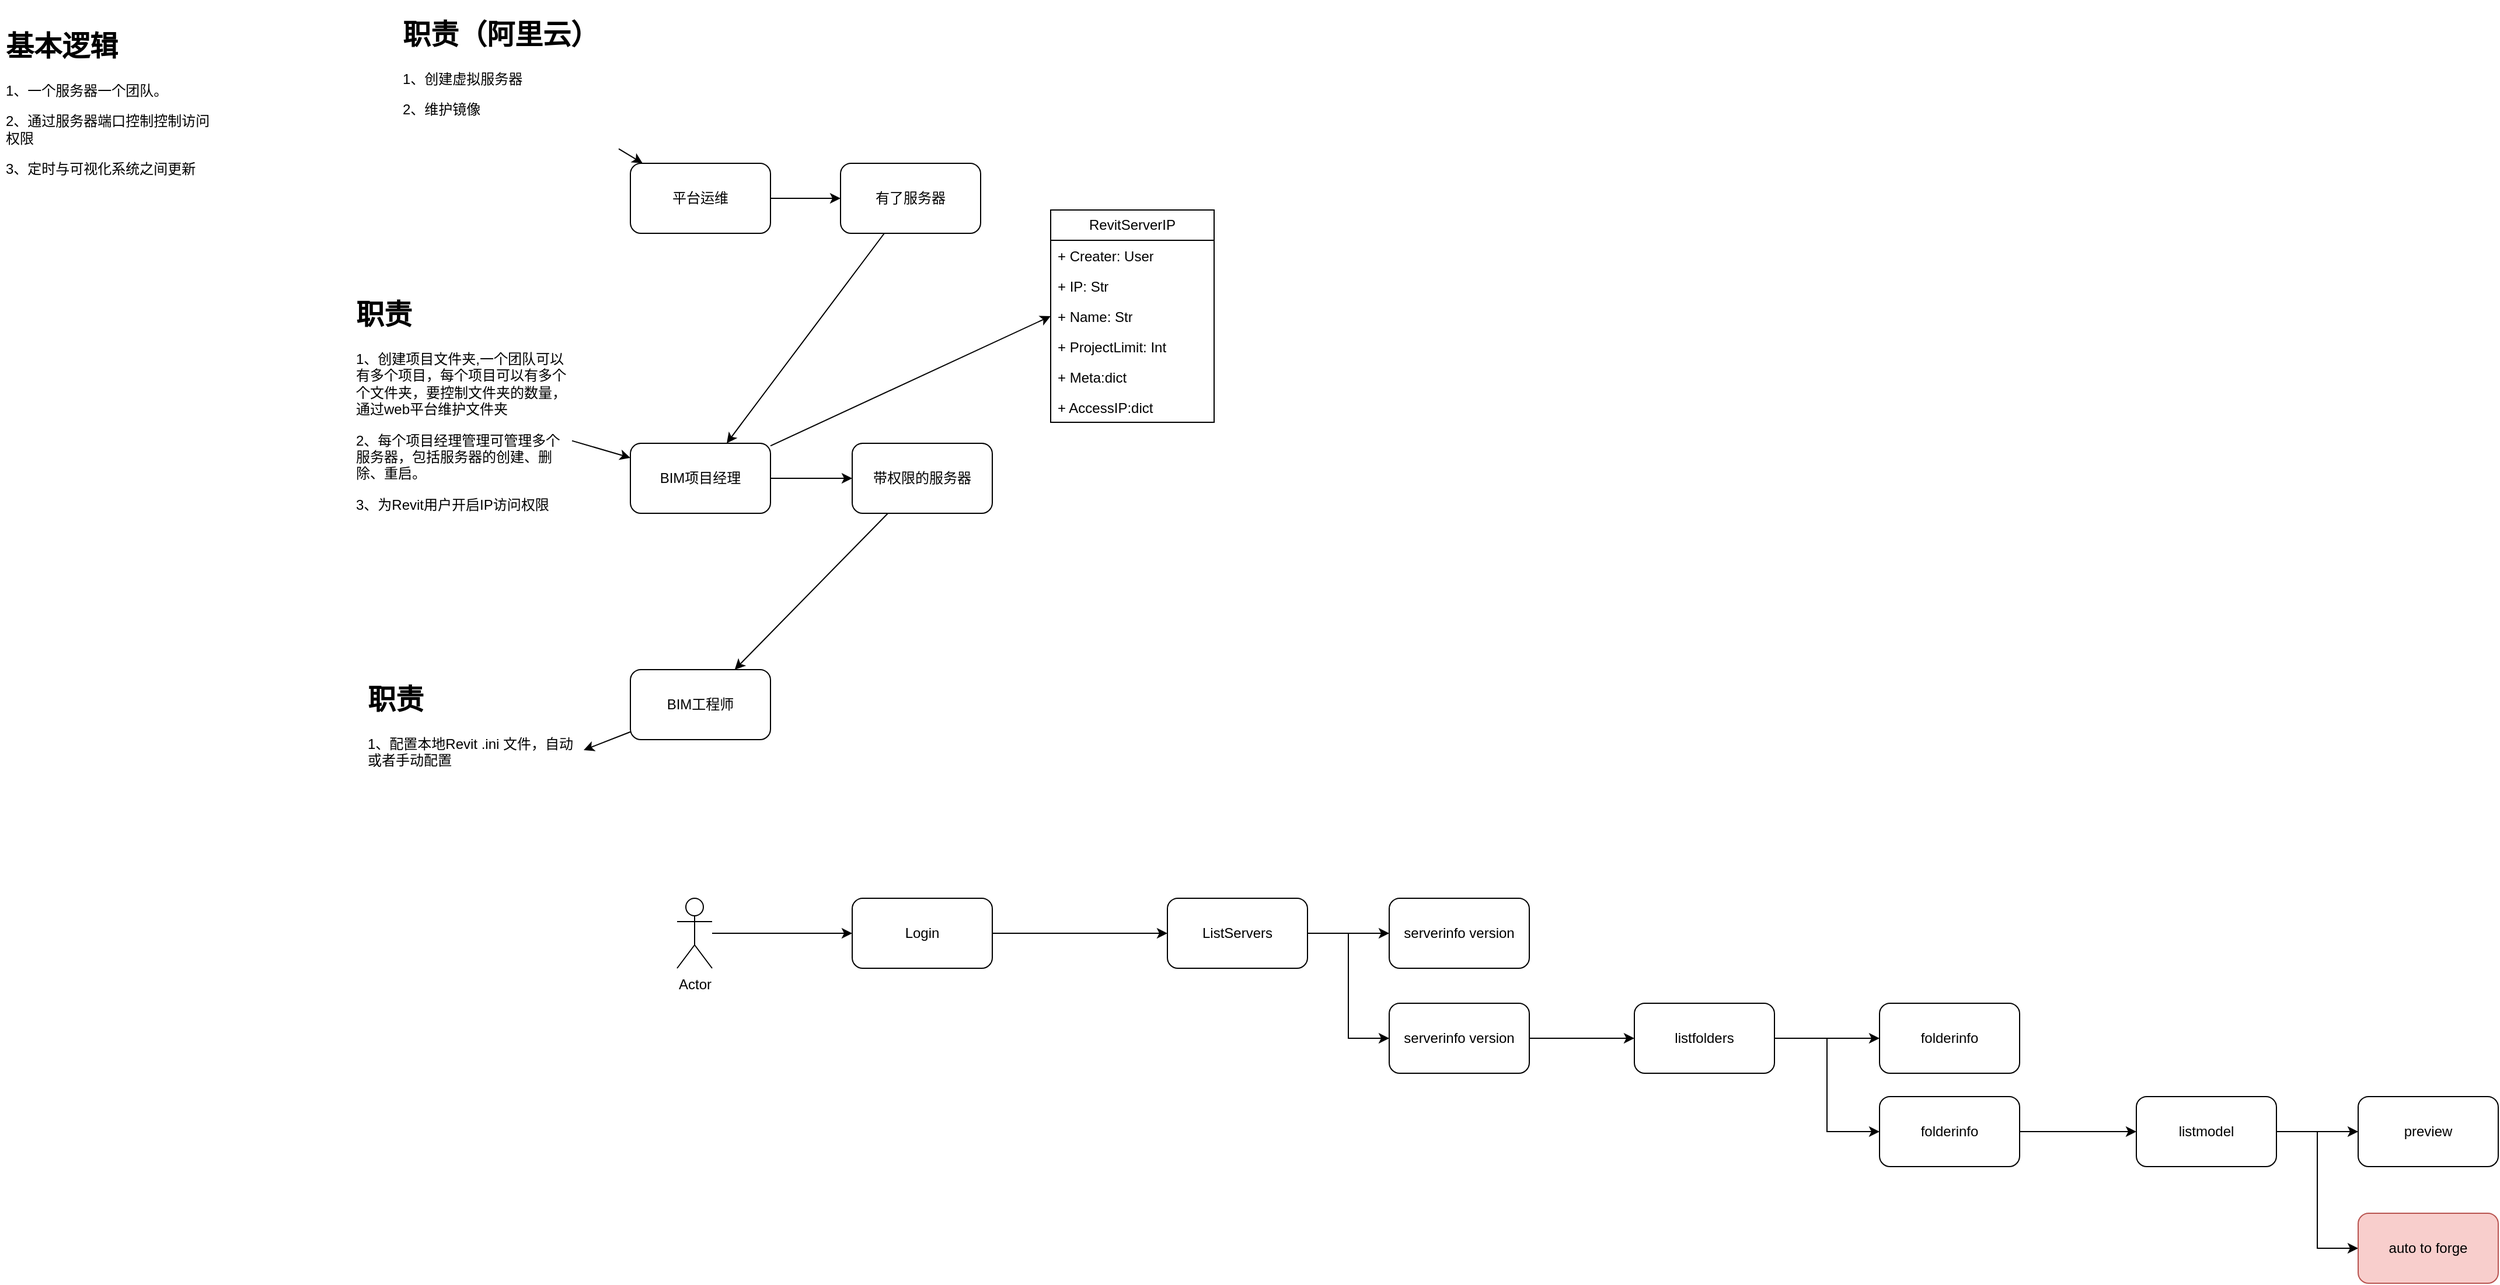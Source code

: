 <mxfile version="23.1.1" type="github">
  <diagram name="第 1 页" id="C5rgSx3-8mp9NiyUPTNc">
    <mxGraphModel dx="2603" dy="1601" grid="1" gridSize="10" guides="1" tooltips="1" connect="1" arrows="1" fold="1" page="1" pageScale="1" pageWidth="1169" pageHeight="827" math="0" shadow="0">
      <root>
        <mxCell id="0" />
        <mxCell id="1" parent="0" />
        <mxCell id="Q9i_MkaJGBs9NDlkvjRn-12" style="edgeStyle=orthogonalEdgeStyle;rounded=0;orthogonalLoop=1;jettySize=auto;html=1;" parent="1" source="X5Y5r0WMPsO4QRbYjIiB-1" target="Q9i_MkaJGBs9NDlkvjRn-11" edge="1">
          <mxGeometry relative="1" as="geometry" />
        </mxCell>
        <mxCell id="Ryq_IudqrSGxqpvXv--m-2" style="rounded=0;orthogonalLoop=1;jettySize=auto;html=1;entryX=0;entryY=0.5;entryDx=0;entryDy=0;" parent="1" source="X5Y5r0WMPsO4QRbYjIiB-1" target="Ryq_IudqrSGxqpvXv--m-6" edge="1">
          <mxGeometry relative="1" as="geometry">
            <mxPoint x="520" y="45" as="targetPoint" />
          </mxGeometry>
        </mxCell>
        <mxCell id="X5Y5r0WMPsO4QRbYjIiB-1" value="BIM项目经理" style="rounded=1;whiteSpace=wrap;html=1;" parent="1" vertex="1">
          <mxGeometry x="120" y="160" width="120" height="60" as="geometry" />
        </mxCell>
        <mxCell id="Q9i_MkaJGBs9NDlkvjRn-16" style="rounded=0;orthogonalLoop=1;jettySize=auto;html=1;" parent="1" source="Q9i_MkaJGBs9NDlkvjRn-1" target="Q9i_MkaJGBs9NDlkvjRn-15" edge="1">
          <mxGeometry relative="1" as="geometry" />
        </mxCell>
        <mxCell id="Q9i_MkaJGBs9NDlkvjRn-1" value="BIM工程师" style="rounded=1;whiteSpace=wrap;html=1;" parent="1" vertex="1">
          <mxGeometry x="120" y="354" width="120" height="60" as="geometry" />
        </mxCell>
        <mxCell id="Q9i_MkaJGBs9NDlkvjRn-3" style="rounded=0;orthogonalLoop=1;jettySize=auto;html=1;" parent="1" source="Q9i_MkaJGBs9NDlkvjRn-2" target="X5Y5r0WMPsO4QRbYjIiB-1" edge="1">
          <mxGeometry relative="1" as="geometry" />
        </mxCell>
        <mxCell id="Q9i_MkaJGBs9NDlkvjRn-2" value="&lt;h1&gt;职责&lt;/h1&gt;&lt;p&gt;1、创建项目文件夹,一个团队可以有多个项目，每个项目可以有多个个文件夹，要控制文件夹的数量，通过web平台维护文件夹&lt;/p&gt;&lt;p&gt;2、每个项目经理管理可管理多个服务器，包括服务器的创建、删除、重启。&lt;/p&gt;&lt;p&gt;3、为Revit用户开启IP访问权限&lt;br&gt;&lt;/p&gt;" style="text;html=1;strokeColor=none;fillColor=none;spacing=5;spacingTop=-20;whiteSpace=wrap;overflow=hidden;rounded=0;" parent="1" vertex="1">
          <mxGeometry x="-120" y="30" width="190" height="200" as="geometry" />
        </mxCell>
        <mxCell id="Q9i_MkaJGBs9NDlkvjRn-8" style="edgeStyle=orthogonalEdgeStyle;rounded=0;orthogonalLoop=1;jettySize=auto;html=1;" parent="1" source="Q9i_MkaJGBs9NDlkvjRn-4" target="Q9i_MkaJGBs9NDlkvjRn-7" edge="1">
          <mxGeometry relative="1" as="geometry" />
        </mxCell>
        <mxCell id="Q9i_MkaJGBs9NDlkvjRn-4" value="平台运维" style="rounded=1;whiteSpace=wrap;html=1;" parent="1" vertex="1">
          <mxGeometry x="120" y="-80" width="120" height="60" as="geometry" />
        </mxCell>
        <mxCell id="Q9i_MkaJGBs9NDlkvjRn-6" style="rounded=0;orthogonalLoop=1;jettySize=auto;html=1;" parent="1" source="Q9i_MkaJGBs9NDlkvjRn-5" target="Q9i_MkaJGBs9NDlkvjRn-4" edge="1">
          <mxGeometry relative="1" as="geometry" />
        </mxCell>
        <mxCell id="Q9i_MkaJGBs9NDlkvjRn-5" value="&lt;h1&gt;职责（阿里云）&lt;/h1&gt;&lt;p&gt;1、创建虚拟服务器&lt;/p&gt;&lt;p&gt;2、维护镜像&lt;br&gt;&lt;/p&gt;" style="text;html=1;strokeColor=none;fillColor=none;spacing=5;spacingTop=-20;whiteSpace=wrap;overflow=hidden;rounded=0;" parent="1" vertex="1">
          <mxGeometry x="-80" y="-210" width="190" height="120" as="geometry" />
        </mxCell>
        <mxCell id="Q9i_MkaJGBs9NDlkvjRn-10" style="rounded=0;orthogonalLoop=1;jettySize=auto;html=1;" parent="1" source="Q9i_MkaJGBs9NDlkvjRn-7" target="X5Y5r0WMPsO4QRbYjIiB-1" edge="1">
          <mxGeometry relative="1" as="geometry" />
        </mxCell>
        <mxCell id="Q9i_MkaJGBs9NDlkvjRn-7" value="有了服务器" style="rounded=1;whiteSpace=wrap;html=1;" parent="1" vertex="1">
          <mxGeometry x="300" y="-80" width="120" height="60" as="geometry" />
        </mxCell>
        <mxCell id="Q9i_MkaJGBs9NDlkvjRn-9" value="&lt;h1&gt;基本逻辑&lt;br&gt;&lt;/h1&gt;&lt;p&gt;1、一个服务器一个团队。&lt;/p&gt;&lt;p&gt;2、通过服务器端口控制控制访问权限&lt;/p&gt;&lt;p&gt;3、定时与可视化系统之间更新&lt;br&gt;&lt;/p&gt;&lt;p&gt;&lt;br&gt;&lt;/p&gt;" style="text;html=1;strokeColor=none;fillColor=none;spacing=5;spacingTop=-20;whiteSpace=wrap;overflow=hidden;rounded=0;" parent="1" vertex="1">
          <mxGeometry x="-420" y="-200" width="190" height="150" as="geometry" />
        </mxCell>
        <mxCell id="Q9i_MkaJGBs9NDlkvjRn-13" style="rounded=0;orthogonalLoop=1;jettySize=auto;html=1;" parent="1" source="Q9i_MkaJGBs9NDlkvjRn-11" target="Q9i_MkaJGBs9NDlkvjRn-1" edge="1">
          <mxGeometry relative="1" as="geometry" />
        </mxCell>
        <mxCell id="Q9i_MkaJGBs9NDlkvjRn-11" value="带权限的服务器" style="rounded=1;whiteSpace=wrap;html=1;" parent="1" vertex="1">
          <mxGeometry x="310" y="160" width="120" height="60" as="geometry" />
        </mxCell>
        <mxCell id="Q9i_MkaJGBs9NDlkvjRn-15" value="&lt;h1&gt;职责&lt;/h1&gt;&lt;p&gt;1、配置本地Revit .ini 文件，自动或者手动配置&lt;br&gt;&lt;/p&gt;" style="text;html=1;strokeColor=none;fillColor=none;spacing=5;spacingTop=-20;whiteSpace=wrap;overflow=hidden;rounded=0;" parent="1" vertex="1">
          <mxGeometry x="-110" y="360" width="190" height="200" as="geometry" />
        </mxCell>
        <mxCell id="Ryq_IudqrSGxqpvXv--m-4" value="RevitServerIP" style="swimlane;fontStyle=0;childLayout=stackLayout;horizontal=1;startSize=26;fillColor=none;horizontalStack=0;resizeParent=1;resizeParentMax=0;resizeLast=0;collapsible=1;marginBottom=0;whiteSpace=wrap;html=1;" parent="1" vertex="1">
          <mxGeometry x="480" y="-40" width="140" height="182" as="geometry" />
        </mxCell>
        <mxCell id="Ryq_IudqrSGxqpvXv--m-10" value="+ Creater: User" style="text;strokeColor=none;fillColor=none;align=left;verticalAlign=top;spacingLeft=4;spacingRight=4;overflow=hidden;rotatable=0;points=[[0,0.5],[1,0.5]];portConstraint=eastwest;whiteSpace=wrap;html=1;" parent="Ryq_IudqrSGxqpvXv--m-4" vertex="1">
          <mxGeometry y="26" width="140" height="26" as="geometry" />
        </mxCell>
        <mxCell id="Ryq_IudqrSGxqpvXv--m-5" value="+ IP: Str" style="text;strokeColor=none;fillColor=none;align=left;verticalAlign=top;spacingLeft=4;spacingRight=4;overflow=hidden;rotatable=0;points=[[0,0.5],[1,0.5]];portConstraint=eastwest;whiteSpace=wrap;html=1;" parent="Ryq_IudqrSGxqpvXv--m-4" vertex="1">
          <mxGeometry y="52" width="140" height="26" as="geometry" />
        </mxCell>
        <mxCell id="Ryq_IudqrSGxqpvXv--m-6" value="+ Name: Str" style="text;strokeColor=none;fillColor=none;align=left;verticalAlign=top;spacingLeft=4;spacingRight=4;overflow=hidden;rotatable=0;points=[[0,0.5],[1,0.5]];portConstraint=eastwest;whiteSpace=wrap;html=1;" parent="Ryq_IudqrSGxqpvXv--m-4" vertex="1">
          <mxGeometry y="78" width="140" height="26" as="geometry" />
        </mxCell>
        <mxCell id="Ryq_IudqrSGxqpvXv--m-7" value="+ ProjectLimit: Int" style="text;strokeColor=none;fillColor=none;align=left;verticalAlign=top;spacingLeft=4;spacingRight=4;overflow=hidden;rotatable=0;points=[[0,0.5],[1,0.5]];portConstraint=eastwest;whiteSpace=wrap;html=1;" parent="Ryq_IudqrSGxqpvXv--m-4" vertex="1">
          <mxGeometry y="104" width="140" height="26" as="geometry" />
        </mxCell>
        <mxCell id="Ryq_IudqrSGxqpvXv--m-8" value="+ Meta:dict" style="text;strokeColor=none;fillColor=none;align=left;verticalAlign=top;spacingLeft=4;spacingRight=4;overflow=hidden;rotatable=0;points=[[0,0.5],[1,0.5]];portConstraint=eastwest;whiteSpace=wrap;html=1;" parent="Ryq_IudqrSGxqpvXv--m-4" vertex="1">
          <mxGeometry y="130" width="140" height="26" as="geometry" />
        </mxCell>
        <mxCell id="Ryq_IudqrSGxqpvXv--m-9" value="+ AccessIP:dict" style="text;strokeColor=none;fillColor=none;align=left;verticalAlign=top;spacingLeft=4;spacingRight=4;overflow=hidden;rotatable=0;points=[[0,0.5],[1,0.5]];portConstraint=eastwest;whiteSpace=wrap;html=1;" parent="Ryq_IudqrSGxqpvXv--m-4" vertex="1">
          <mxGeometry y="156" width="140" height="26" as="geometry" />
        </mxCell>
        <mxCell id="2CLAxyI6eMahFZpv97hf-4" style="rounded=0;orthogonalLoop=1;jettySize=auto;html=1;" edge="1" parent="1" source="2CLAxyI6eMahFZpv97hf-2" target="2CLAxyI6eMahFZpv97hf-3">
          <mxGeometry relative="1" as="geometry" />
        </mxCell>
        <mxCell id="2CLAxyI6eMahFZpv97hf-2" value="Actor" style="shape=umlActor;verticalLabelPosition=bottom;verticalAlign=top;html=1;outlineConnect=0;" vertex="1" parent="1">
          <mxGeometry x="160" y="550" width="30" height="60" as="geometry" />
        </mxCell>
        <mxCell id="2CLAxyI6eMahFZpv97hf-6" style="edgeStyle=orthogonalEdgeStyle;rounded=0;orthogonalLoop=1;jettySize=auto;html=1;" edge="1" parent="1" source="2CLAxyI6eMahFZpv97hf-3" target="2CLAxyI6eMahFZpv97hf-5">
          <mxGeometry relative="1" as="geometry" />
        </mxCell>
        <mxCell id="2CLAxyI6eMahFZpv97hf-3" value="Login" style="rounded=1;whiteSpace=wrap;html=1;" vertex="1" parent="1">
          <mxGeometry x="310" y="550" width="120" height="60" as="geometry" />
        </mxCell>
        <mxCell id="2CLAxyI6eMahFZpv97hf-8" style="edgeStyle=orthogonalEdgeStyle;rounded=0;orthogonalLoop=1;jettySize=auto;html=1;" edge="1" parent="1" source="2CLAxyI6eMahFZpv97hf-5" target="2CLAxyI6eMahFZpv97hf-7">
          <mxGeometry relative="1" as="geometry" />
        </mxCell>
        <mxCell id="2CLAxyI6eMahFZpv97hf-11" style="edgeStyle=orthogonalEdgeStyle;rounded=0;orthogonalLoop=1;jettySize=auto;html=1;entryX=0;entryY=0.5;entryDx=0;entryDy=0;" edge="1" parent="1" source="2CLAxyI6eMahFZpv97hf-5" target="2CLAxyI6eMahFZpv97hf-10">
          <mxGeometry relative="1" as="geometry" />
        </mxCell>
        <mxCell id="2CLAxyI6eMahFZpv97hf-5" value="ListServers" style="rounded=1;whiteSpace=wrap;html=1;" vertex="1" parent="1">
          <mxGeometry x="580" y="550" width="120" height="60" as="geometry" />
        </mxCell>
        <mxCell id="2CLAxyI6eMahFZpv97hf-7" value="serverinfo version" style="rounded=1;whiteSpace=wrap;html=1;" vertex="1" parent="1">
          <mxGeometry x="770" y="550" width="120" height="60" as="geometry" />
        </mxCell>
        <mxCell id="2CLAxyI6eMahFZpv97hf-13" style="edgeStyle=orthogonalEdgeStyle;rounded=0;orthogonalLoop=1;jettySize=auto;html=1;" edge="1" parent="1" source="2CLAxyI6eMahFZpv97hf-10" target="2CLAxyI6eMahFZpv97hf-12">
          <mxGeometry relative="1" as="geometry" />
        </mxCell>
        <mxCell id="2CLAxyI6eMahFZpv97hf-10" value="serverinfo version" style="rounded=1;whiteSpace=wrap;html=1;" vertex="1" parent="1">
          <mxGeometry x="770" y="640" width="120" height="60" as="geometry" />
        </mxCell>
        <mxCell id="2CLAxyI6eMahFZpv97hf-15" style="edgeStyle=orthogonalEdgeStyle;rounded=0;orthogonalLoop=1;jettySize=auto;html=1;" edge="1" parent="1" source="2CLAxyI6eMahFZpv97hf-12" target="2CLAxyI6eMahFZpv97hf-14">
          <mxGeometry relative="1" as="geometry" />
        </mxCell>
        <mxCell id="2CLAxyI6eMahFZpv97hf-19" style="edgeStyle=orthogonalEdgeStyle;rounded=0;orthogonalLoop=1;jettySize=auto;html=1;entryX=0;entryY=0.5;entryDx=0;entryDy=0;" edge="1" parent="1" source="2CLAxyI6eMahFZpv97hf-12" target="2CLAxyI6eMahFZpv97hf-18">
          <mxGeometry relative="1" as="geometry" />
        </mxCell>
        <mxCell id="2CLAxyI6eMahFZpv97hf-12" value="listfolders" style="rounded=1;whiteSpace=wrap;html=1;" vertex="1" parent="1">
          <mxGeometry x="980" y="640" width="120" height="60" as="geometry" />
        </mxCell>
        <mxCell id="2CLAxyI6eMahFZpv97hf-14" value="folderinfo" style="rounded=1;whiteSpace=wrap;html=1;" vertex="1" parent="1">
          <mxGeometry x="1190" y="640" width="120" height="60" as="geometry" />
        </mxCell>
        <mxCell id="2CLAxyI6eMahFZpv97hf-22" style="edgeStyle=orthogonalEdgeStyle;rounded=0;orthogonalLoop=1;jettySize=auto;html=1;" edge="1" parent="1" source="2CLAxyI6eMahFZpv97hf-16" target="2CLAxyI6eMahFZpv97hf-21">
          <mxGeometry relative="1" as="geometry" />
        </mxCell>
        <mxCell id="2CLAxyI6eMahFZpv97hf-24" style="edgeStyle=orthogonalEdgeStyle;rounded=0;orthogonalLoop=1;jettySize=auto;html=1;entryX=0;entryY=0.5;entryDx=0;entryDy=0;" edge="1" parent="1" source="2CLAxyI6eMahFZpv97hf-16" target="2CLAxyI6eMahFZpv97hf-23">
          <mxGeometry relative="1" as="geometry" />
        </mxCell>
        <mxCell id="2CLAxyI6eMahFZpv97hf-16" value="listmodel" style="rounded=1;whiteSpace=wrap;html=1;" vertex="1" parent="1">
          <mxGeometry x="1410" y="720" width="120" height="60" as="geometry" />
        </mxCell>
        <mxCell id="2CLAxyI6eMahFZpv97hf-20" style="edgeStyle=orthogonalEdgeStyle;rounded=0;orthogonalLoop=1;jettySize=auto;html=1;" edge="1" parent="1" source="2CLAxyI6eMahFZpv97hf-18" target="2CLAxyI6eMahFZpv97hf-16">
          <mxGeometry relative="1" as="geometry" />
        </mxCell>
        <mxCell id="2CLAxyI6eMahFZpv97hf-18" value="folderinfo" style="rounded=1;whiteSpace=wrap;html=1;" vertex="1" parent="1">
          <mxGeometry x="1190" y="720" width="120" height="60" as="geometry" />
        </mxCell>
        <mxCell id="2CLAxyI6eMahFZpv97hf-21" value="preview" style="rounded=1;whiteSpace=wrap;html=1;" vertex="1" parent="1">
          <mxGeometry x="1600" y="720" width="120" height="60" as="geometry" />
        </mxCell>
        <mxCell id="2CLAxyI6eMahFZpv97hf-23" value="auto to forge" style="rounded=1;whiteSpace=wrap;html=1;fillColor=#f8cecc;strokeColor=#b85450;" vertex="1" parent="1">
          <mxGeometry x="1600" y="820" width="120" height="60" as="geometry" />
        </mxCell>
      </root>
    </mxGraphModel>
  </diagram>
</mxfile>
